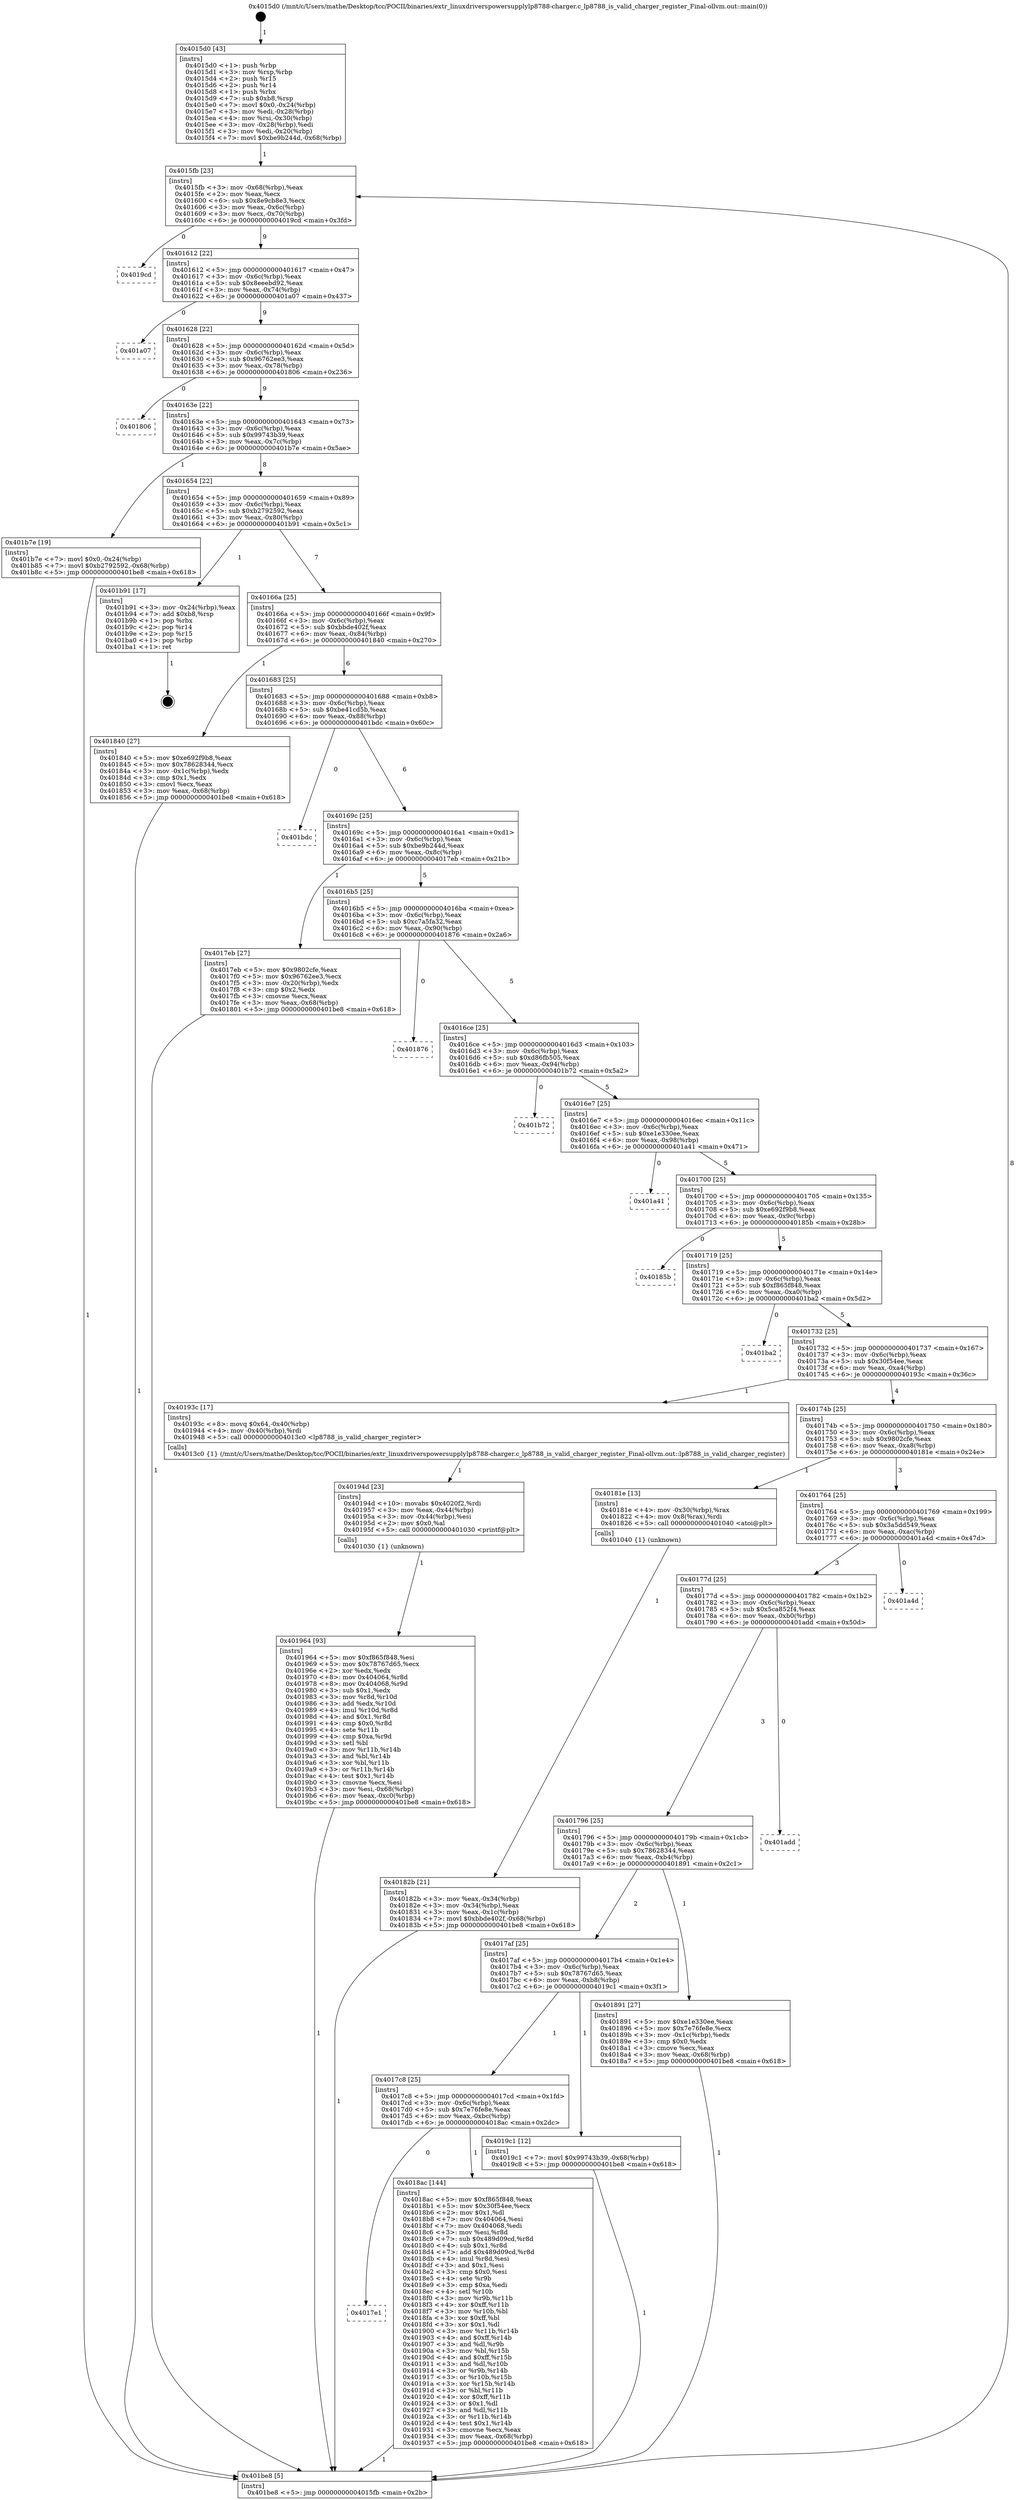 digraph "0x4015d0" {
  label = "0x4015d0 (/mnt/c/Users/mathe/Desktop/tcc/POCII/binaries/extr_linuxdriverspowersupplylp8788-charger.c_lp8788_is_valid_charger_register_Final-ollvm.out::main(0))"
  labelloc = "t"
  node[shape=record]

  Entry [label="",width=0.3,height=0.3,shape=circle,fillcolor=black,style=filled]
  "0x4015fb" [label="{
     0x4015fb [23]\l
     | [instrs]\l
     &nbsp;&nbsp;0x4015fb \<+3\>: mov -0x68(%rbp),%eax\l
     &nbsp;&nbsp;0x4015fe \<+2\>: mov %eax,%ecx\l
     &nbsp;&nbsp;0x401600 \<+6\>: sub $0x8e9cb8e3,%ecx\l
     &nbsp;&nbsp;0x401606 \<+3\>: mov %eax,-0x6c(%rbp)\l
     &nbsp;&nbsp;0x401609 \<+3\>: mov %ecx,-0x70(%rbp)\l
     &nbsp;&nbsp;0x40160c \<+6\>: je 00000000004019cd \<main+0x3fd\>\l
  }"]
  "0x4019cd" [label="{
     0x4019cd\l
  }", style=dashed]
  "0x401612" [label="{
     0x401612 [22]\l
     | [instrs]\l
     &nbsp;&nbsp;0x401612 \<+5\>: jmp 0000000000401617 \<main+0x47\>\l
     &nbsp;&nbsp;0x401617 \<+3\>: mov -0x6c(%rbp),%eax\l
     &nbsp;&nbsp;0x40161a \<+5\>: sub $0x8eeebd92,%eax\l
     &nbsp;&nbsp;0x40161f \<+3\>: mov %eax,-0x74(%rbp)\l
     &nbsp;&nbsp;0x401622 \<+6\>: je 0000000000401a07 \<main+0x437\>\l
  }"]
  Exit [label="",width=0.3,height=0.3,shape=circle,fillcolor=black,style=filled,peripheries=2]
  "0x401a07" [label="{
     0x401a07\l
  }", style=dashed]
  "0x401628" [label="{
     0x401628 [22]\l
     | [instrs]\l
     &nbsp;&nbsp;0x401628 \<+5\>: jmp 000000000040162d \<main+0x5d\>\l
     &nbsp;&nbsp;0x40162d \<+3\>: mov -0x6c(%rbp),%eax\l
     &nbsp;&nbsp;0x401630 \<+5\>: sub $0x96762ee3,%eax\l
     &nbsp;&nbsp;0x401635 \<+3\>: mov %eax,-0x78(%rbp)\l
     &nbsp;&nbsp;0x401638 \<+6\>: je 0000000000401806 \<main+0x236\>\l
  }"]
  "0x401964" [label="{
     0x401964 [93]\l
     | [instrs]\l
     &nbsp;&nbsp;0x401964 \<+5\>: mov $0xf865f848,%esi\l
     &nbsp;&nbsp;0x401969 \<+5\>: mov $0x78767d65,%ecx\l
     &nbsp;&nbsp;0x40196e \<+2\>: xor %edx,%edx\l
     &nbsp;&nbsp;0x401970 \<+8\>: mov 0x404064,%r8d\l
     &nbsp;&nbsp;0x401978 \<+8\>: mov 0x404068,%r9d\l
     &nbsp;&nbsp;0x401980 \<+3\>: sub $0x1,%edx\l
     &nbsp;&nbsp;0x401983 \<+3\>: mov %r8d,%r10d\l
     &nbsp;&nbsp;0x401986 \<+3\>: add %edx,%r10d\l
     &nbsp;&nbsp;0x401989 \<+4\>: imul %r10d,%r8d\l
     &nbsp;&nbsp;0x40198d \<+4\>: and $0x1,%r8d\l
     &nbsp;&nbsp;0x401991 \<+4\>: cmp $0x0,%r8d\l
     &nbsp;&nbsp;0x401995 \<+4\>: sete %r11b\l
     &nbsp;&nbsp;0x401999 \<+4\>: cmp $0xa,%r9d\l
     &nbsp;&nbsp;0x40199d \<+3\>: setl %bl\l
     &nbsp;&nbsp;0x4019a0 \<+3\>: mov %r11b,%r14b\l
     &nbsp;&nbsp;0x4019a3 \<+3\>: and %bl,%r14b\l
     &nbsp;&nbsp;0x4019a6 \<+3\>: xor %bl,%r11b\l
     &nbsp;&nbsp;0x4019a9 \<+3\>: or %r11b,%r14b\l
     &nbsp;&nbsp;0x4019ac \<+4\>: test $0x1,%r14b\l
     &nbsp;&nbsp;0x4019b0 \<+3\>: cmovne %ecx,%esi\l
     &nbsp;&nbsp;0x4019b3 \<+3\>: mov %esi,-0x68(%rbp)\l
     &nbsp;&nbsp;0x4019b6 \<+6\>: mov %eax,-0xc0(%rbp)\l
     &nbsp;&nbsp;0x4019bc \<+5\>: jmp 0000000000401be8 \<main+0x618\>\l
  }"]
  "0x401806" [label="{
     0x401806\l
  }", style=dashed]
  "0x40163e" [label="{
     0x40163e [22]\l
     | [instrs]\l
     &nbsp;&nbsp;0x40163e \<+5\>: jmp 0000000000401643 \<main+0x73\>\l
     &nbsp;&nbsp;0x401643 \<+3\>: mov -0x6c(%rbp),%eax\l
     &nbsp;&nbsp;0x401646 \<+5\>: sub $0x99743b39,%eax\l
     &nbsp;&nbsp;0x40164b \<+3\>: mov %eax,-0x7c(%rbp)\l
     &nbsp;&nbsp;0x40164e \<+6\>: je 0000000000401b7e \<main+0x5ae\>\l
  }"]
  "0x40194d" [label="{
     0x40194d [23]\l
     | [instrs]\l
     &nbsp;&nbsp;0x40194d \<+10\>: movabs $0x4020f2,%rdi\l
     &nbsp;&nbsp;0x401957 \<+3\>: mov %eax,-0x44(%rbp)\l
     &nbsp;&nbsp;0x40195a \<+3\>: mov -0x44(%rbp),%esi\l
     &nbsp;&nbsp;0x40195d \<+2\>: mov $0x0,%al\l
     &nbsp;&nbsp;0x40195f \<+5\>: call 0000000000401030 \<printf@plt\>\l
     | [calls]\l
     &nbsp;&nbsp;0x401030 \{1\} (unknown)\l
  }"]
  "0x401b7e" [label="{
     0x401b7e [19]\l
     | [instrs]\l
     &nbsp;&nbsp;0x401b7e \<+7\>: movl $0x0,-0x24(%rbp)\l
     &nbsp;&nbsp;0x401b85 \<+7\>: movl $0xb2792592,-0x68(%rbp)\l
     &nbsp;&nbsp;0x401b8c \<+5\>: jmp 0000000000401be8 \<main+0x618\>\l
  }"]
  "0x401654" [label="{
     0x401654 [22]\l
     | [instrs]\l
     &nbsp;&nbsp;0x401654 \<+5\>: jmp 0000000000401659 \<main+0x89\>\l
     &nbsp;&nbsp;0x401659 \<+3\>: mov -0x6c(%rbp),%eax\l
     &nbsp;&nbsp;0x40165c \<+5\>: sub $0xb2792592,%eax\l
     &nbsp;&nbsp;0x401661 \<+3\>: mov %eax,-0x80(%rbp)\l
     &nbsp;&nbsp;0x401664 \<+6\>: je 0000000000401b91 \<main+0x5c1\>\l
  }"]
  "0x4017e1" [label="{
     0x4017e1\l
  }", style=dashed]
  "0x401b91" [label="{
     0x401b91 [17]\l
     | [instrs]\l
     &nbsp;&nbsp;0x401b91 \<+3\>: mov -0x24(%rbp),%eax\l
     &nbsp;&nbsp;0x401b94 \<+7\>: add $0xb8,%rsp\l
     &nbsp;&nbsp;0x401b9b \<+1\>: pop %rbx\l
     &nbsp;&nbsp;0x401b9c \<+2\>: pop %r14\l
     &nbsp;&nbsp;0x401b9e \<+2\>: pop %r15\l
     &nbsp;&nbsp;0x401ba0 \<+1\>: pop %rbp\l
     &nbsp;&nbsp;0x401ba1 \<+1\>: ret\l
  }"]
  "0x40166a" [label="{
     0x40166a [25]\l
     | [instrs]\l
     &nbsp;&nbsp;0x40166a \<+5\>: jmp 000000000040166f \<main+0x9f\>\l
     &nbsp;&nbsp;0x40166f \<+3\>: mov -0x6c(%rbp),%eax\l
     &nbsp;&nbsp;0x401672 \<+5\>: sub $0xbbde402f,%eax\l
     &nbsp;&nbsp;0x401677 \<+6\>: mov %eax,-0x84(%rbp)\l
     &nbsp;&nbsp;0x40167d \<+6\>: je 0000000000401840 \<main+0x270\>\l
  }"]
  "0x4018ac" [label="{
     0x4018ac [144]\l
     | [instrs]\l
     &nbsp;&nbsp;0x4018ac \<+5\>: mov $0xf865f848,%eax\l
     &nbsp;&nbsp;0x4018b1 \<+5\>: mov $0x30f54ee,%ecx\l
     &nbsp;&nbsp;0x4018b6 \<+2\>: mov $0x1,%dl\l
     &nbsp;&nbsp;0x4018b8 \<+7\>: mov 0x404064,%esi\l
     &nbsp;&nbsp;0x4018bf \<+7\>: mov 0x404068,%edi\l
     &nbsp;&nbsp;0x4018c6 \<+3\>: mov %esi,%r8d\l
     &nbsp;&nbsp;0x4018c9 \<+7\>: sub $0x489d09cd,%r8d\l
     &nbsp;&nbsp;0x4018d0 \<+4\>: sub $0x1,%r8d\l
     &nbsp;&nbsp;0x4018d4 \<+7\>: add $0x489d09cd,%r8d\l
     &nbsp;&nbsp;0x4018db \<+4\>: imul %r8d,%esi\l
     &nbsp;&nbsp;0x4018df \<+3\>: and $0x1,%esi\l
     &nbsp;&nbsp;0x4018e2 \<+3\>: cmp $0x0,%esi\l
     &nbsp;&nbsp;0x4018e5 \<+4\>: sete %r9b\l
     &nbsp;&nbsp;0x4018e9 \<+3\>: cmp $0xa,%edi\l
     &nbsp;&nbsp;0x4018ec \<+4\>: setl %r10b\l
     &nbsp;&nbsp;0x4018f0 \<+3\>: mov %r9b,%r11b\l
     &nbsp;&nbsp;0x4018f3 \<+4\>: xor $0xff,%r11b\l
     &nbsp;&nbsp;0x4018f7 \<+3\>: mov %r10b,%bl\l
     &nbsp;&nbsp;0x4018fa \<+3\>: xor $0xff,%bl\l
     &nbsp;&nbsp;0x4018fd \<+3\>: xor $0x1,%dl\l
     &nbsp;&nbsp;0x401900 \<+3\>: mov %r11b,%r14b\l
     &nbsp;&nbsp;0x401903 \<+4\>: and $0xff,%r14b\l
     &nbsp;&nbsp;0x401907 \<+3\>: and %dl,%r9b\l
     &nbsp;&nbsp;0x40190a \<+3\>: mov %bl,%r15b\l
     &nbsp;&nbsp;0x40190d \<+4\>: and $0xff,%r15b\l
     &nbsp;&nbsp;0x401911 \<+3\>: and %dl,%r10b\l
     &nbsp;&nbsp;0x401914 \<+3\>: or %r9b,%r14b\l
     &nbsp;&nbsp;0x401917 \<+3\>: or %r10b,%r15b\l
     &nbsp;&nbsp;0x40191a \<+3\>: xor %r15b,%r14b\l
     &nbsp;&nbsp;0x40191d \<+3\>: or %bl,%r11b\l
     &nbsp;&nbsp;0x401920 \<+4\>: xor $0xff,%r11b\l
     &nbsp;&nbsp;0x401924 \<+3\>: or $0x1,%dl\l
     &nbsp;&nbsp;0x401927 \<+3\>: and %dl,%r11b\l
     &nbsp;&nbsp;0x40192a \<+3\>: or %r11b,%r14b\l
     &nbsp;&nbsp;0x40192d \<+4\>: test $0x1,%r14b\l
     &nbsp;&nbsp;0x401931 \<+3\>: cmovne %ecx,%eax\l
     &nbsp;&nbsp;0x401934 \<+3\>: mov %eax,-0x68(%rbp)\l
     &nbsp;&nbsp;0x401937 \<+5\>: jmp 0000000000401be8 \<main+0x618\>\l
  }"]
  "0x401840" [label="{
     0x401840 [27]\l
     | [instrs]\l
     &nbsp;&nbsp;0x401840 \<+5\>: mov $0xe692f9b8,%eax\l
     &nbsp;&nbsp;0x401845 \<+5\>: mov $0x78628344,%ecx\l
     &nbsp;&nbsp;0x40184a \<+3\>: mov -0x1c(%rbp),%edx\l
     &nbsp;&nbsp;0x40184d \<+3\>: cmp $0x1,%edx\l
     &nbsp;&nbsp;0x401850 \<+3\>: cmovl %ecx,%eax\l
     &nbsp;&nbsp;0x401853 \<+3\>: mov %eax,-0x68(%rbp)\l
     &nbsp;&nbsp;0x401856 \<+5\>: jmp 0000000000401be8 \<main+0x618\>\l
  }"]
  "0x401683" [label="{
     0x401683 [25]\l
     | [instrs]\l
     &nbsp;&nbsp;0x401683 \<+5\>: jmp 0000000000401688 \<main+0xb8\>\l
     &nbsp;&nbsp;0x401688 \<+3\>: mov -0x6c(%rbp),%eax\l
     &nbsp;&nbsp;0x40168b \<+5\>: sub $0xbe41cd5b,%eax\l
     &nbsp;&nbsp;0x401690 \<+6\>: mov %eax,-0x88(%rbp)\l
     &nbsp;&nbsp;0x401696 \<+6\>: je 0000000000401bdc \<main+0x60c\>\l
  }"]
  "0x4017c8" [label="{
     0x4017c8 [25]\l
     | [instrs]\l
     &nbsp;&nbsp;0x4017c8 \<+5\>: jmp 00000000004017cd \<main+0x1fd\>\l
     &nbsp;&nbsp;0x4017cd \<+3\>: mov -0x6c(%rbp),%eax\l
     &nbsp;&nbsp;0x4017d0 \<+5\>: sub $0x7e76fe8e,%eax\l
     &nbsp;&nbsp;0x4017d5 \<+6\>: mov %eax,-0xbc(%rbp)\l
     &nbsp;&nbsp;0x4017db \<+6\>: je 00000000004018ac \<main+0x2dc\>\l
  }"]
  "0x401bdc" [label="{
     0x401bdc\l
  }", style=dashed]
  "0x40169c" [label="{
     0x40169c [25]\l
     | [instrs]\l
     &nbsp;&nbsp;0x40169c \<+5\>: jmp 00000000004016a1 \<main+0xd1\>\l
     &nbsp;&nbsp;0x4016a1 \<+3\>: mov -0x6c(%rbp),%eax\l
     &nbsp;&nbsp;0x4016a4 \<+5\>: sub $0xbe9b244d,%eax\l
     &nbsp;&nbsp;0x4016a9 \<+6\>: mov %eax,-0x8c(%rbp)\l
     &nbsp;&nbsp;0x4016af \<+6\>: je 00000000004017eb \<main+0x21b\>\l
  }"]
  "0x4019c1" [label="{
     0x4019c1 [12]\l
     | [instrs]\l
     &nbsp;&nbsp;0x4019c1 \<+7\>: movl $0x99743b39,-0x68(%rbp)\l
     &nbsp;&nbsp;0x4019c8 \<+5\>: jmp 0000000000401be8 \<main+0x618\>\l
  }"]
  "0x4017eb" [label="{
     0x4017eb [27]\l
     | [instrs]\l
     &nbsp;&nbsp;0x4017eb \<+5\>: mov $0x9802cfe,%eax\l
     &nbsp;&nbsp;0x4017f0 \<+5\>: mov $0x96762ee3,%ecx\l
     &nbsp;&nbsp;0x4017f5 \<+3\>: mov -0x20(%rbp),%edx\l
     &nbsp;&nbsp;0x4017f8 \<+3\>: cmp $0x2,%edx\l
     &nbsp;&nbsp;0x4017fb \<+3\>: cmovne %ecx,%eax\l
     &nbsp;&nbsp;0x4017fe \<+3\>: mov %eax,-0x68(%rbp)\l
     &nbsp;&nbsp;0x401801 \<+5\>: jmp 0000000000401be8 \<main+0x618\>\l
  }"]
  "0x4016b5" [label="{
     0x4016b5 [25]\l
     | [instrs]\l
     &nbsp;&nbsp;0x4016b5 \<+5\>: jmp 00000000004016ba \<main+0xea\>\l
     &nbsp;&nbsp;0x4016ba \<+3\>: mov -0x6c(%rbp),%eax\l
     &nbsp;&nbsp;0x4016bd \<+5\>: sub $0xc7a5fa32,%eax\l
     &nbsp;&nbsp;0x4016c2 \<+6\>: mov %eax,-0x90(%rbp)\l
     &nbsp;&nbsp;0x4016c8 \<+6\>: je 0000000000401876 \<main+0x2a6\>\l
  }"]
  "0x401be8" [label="{
     0x401be8 [5]\l
     | [instrs]\l
     &nbsp;&nbsp;0x401be8 \<+5\>: jmp 00000000004015fb \<main+0x2b\>\l
  }"]
  "0x4015d0" [label="{
     0x4015d0 [43]\l
     | [instrs]\l
     &nbsp;&nbsp;0x4015d0 \<+1\>: push %rbp\l
     &nbsp;&nbsp;0x4015d1 \<+3\>: mov %rsp,%rbp\l
     &nbsp;&nbsp;0x4015d4 \<+2\>: push %r15\l
     &nbsp;&nbsp;0x4015d6 \<+2\>: push %r14\l
     &nbsp;&nbsp;0x4015d8 \<+1\>: push %rbx\l
     &nbsp;&nbsp;0x4015d9 \<+7\>: sub $0xb8,%rsp\l
     &nbsp;&nbsp;0x4015e0 \<+7\>: movl $0x0,-0x24(%rbp)\l
     &nbsp;&nbsp;0x4015e7 \<+3\>: mov %edi,-0x28(%rbp)\l
     &nbsp;&nbsp;0x4015ea \<+4\>: mov %rsi,-0x30(%rbp)\l
     &nbsp;&nbsp;0x4015ee \<+3\>: mov -0x28(%rbp),%edi\l
     &nbsp;&nbsp;0x4015f1 \<+3\>: mov %edi,-0x20(%rbp)\l
     &nbsp;&nbsp;0x4015f4 \<+7\>: movl $0xbe9b244d,-0x68(%rbp)\l
  }"]
  "0x4017af" [label="{
     0x4017af [25]\l
     | [instrs]\l
     &nbsp;&nbsp;0x4017af \<+5\>: jmp 00000000004017b4 \<main+0x1e4\>\l
     &nbsp;&nbsp;0x4017b4 \<+3\>: mov -0x6c(%rbp),%eax\l
     &nbsp;&nbsp;0x4017b7 \<+5\>: sub $0x78767d65,%eax\l
     &nbsp;&nbsp;0x4017bc \<+6\>: mov %eax,-0xb8(%rbp)\l
     &nbsp;&nbsp;0x4017c2 \<+6\>: je 00000000004019c1 \<main+0x3f1\>\l
  }"]
  "0x401876" [label="{
     0x401876\l
  }", style=dashed]
  "0x4016ce" [label="{
     0x4016ce [25]\l
     | [instrs]\l
     &nbsp;&nbsp;0x4016ce \<+5\>: jmp 00000000004016d3 \<main+0x103\>\l
     &nbsp;&nbsp;0x4016d3 \<+3\>: mov -0x6c(%rbp),%eax\l
     &nbsp;&nbsp;0x4016d6 \<+5\>: sub $0xd86fb505,%eax\l
     &nbsp;&nbsp;0x4016db \<+6\>: mov %eax,-0x94(%rbp)\l
     &nbsp;&nbsp;0x4016e1 \<+6\>: je 0000000000401b72 \<main+0x5a2\>\l
  }"]
  "0x401891" [label="{
     0x401891 [27]\l
     | [instrs]\l
     &nbsp;&nbsp;0x401891 \<+5\>: mov $0xe1e330ee,%eax\l
     &nbsp;&nbsp;0x401896 \<+5\>: mov $0x7e76fe8e,%ecx\l
     &nbsp;&nbsp;0x40189b \<+3\>: mov -0x1c(%rbp),%edx\l
     &nbsp;&nbsp;0x40189e \<+3\>: cmp $0x0,%edx\l
     &nbsp;&nbsp;0x4018a1 \<+3\>: cmove %ecx,%eax\l
     &nbsp;&nbsp;0x4018a4 \<+3\>: mov %eax,-0x68(%rbp)\l
     &nbsp;&nbsp;0x4018a7 \<+5\>: jmp 0000000000401be8 \<main+0x618\>\l
  }"]
  "0x401b72" [label="{
     0x401b72\l
  }", style=dashed]
  "0x4016e7" [label="{
     0x4016e7 [25]\l
     | [instrs]\l
     &nbsp;&nbsp;0x4016e7 \<+5\>: jmp 00000000004016ec \<main+0x11c\>\l
     &nbsp;&nbsp;0x4016ec \<+3\>: mov -0x6c(%rbp),%eax\l
     &nbsp;&nbsp;0x4016ef \<+5\>: sub $0xe1e330ee,%eax\l
     &nbsp;&nbsp;0x4016f4 \<+6\>: mov %eax,-0x98(%rbp)\l
     &nbsp;&nbsp;0x4016fa \<+6\>: je 0000000000401a41 \<main+0x471\>\l
  }"]
  "0x401796" [label="{
     0x401796 [25]\l
     | [instrs]\l
     &nbsp;&nbsp;0x401796 \<+5\>: jmp 000000000040179b \<main+0x1cb\>\l
     &nbsp;&nbsp;0x40179b \<+3\>: mov -0x6c(%rbp),%eax\l
     &nbsp;&nbsp;0x40179e \<+5\>: sub $0x78628344,%eax\l
     &nbsp;&nbsp;0x4017a3 \<+6\>: mov %eax,-0xb4(%rbp)\l
     &nbsp;&nbsp;0x4017a9 \<+6\>: je 0000000000401891 \<main+0x2c1\>\l
  }"]
  "0x401a41" [label="{
     0x401a41\l
  }", style=dashed]
  "0x401700" [label="{
     0x401700 [25]\l
     | [instrs]\l
     &nbsp;&nbsp;0x401700 \<+5\>: jmp 0000000000401705 \<main+0x135\>\l
     &nbsp;&nbsp;0x401705 \<+3\>: mov -0x6c(%rbp),%eax\l
     &nbsp;&nbsp;0x401708 \<+5\>: sub $0xe692f9b8,%eax\l
     &nbsp;&nbsp;0x40170d \<+6\>: mov %eax,-0x9c(%rbp)\l
     &nbsp;&nbsp;0x401713 \<+6\>: je 000000000040185b \<main+0x28b\>\l
  }"]
  "0x401add" [label="{
     0x401add\l
  }", style=dashed]
  "0x40185b" [label="{
     0x40185b\l
  }", style=dashed]
  "0x401719" [label="{
     0x401719 [25]\l
     | [instrs]\l
     &nbsp;&nbsp;0x401719 \<+5\>: jmp 000000000040171e \<main+0x14e\>\l
     &nbsp;&nbsp;0x40171e \<+3\>: mov -0x6c(%rbp),%eax\l
     &nbsp;&nbsp;0x401721 \<+5\>: sub $0xf865f848,%eax\l
     &nbsp;&nbsp;0x401726 \<+6\>: mov %eax,-0xa0(%rbp)\l
     &nbsp;&nbsp;0x40172c \<+6\>: je 0000000000401ba2 \<main+0x5d2\>\l
  }"]
  "0x40177d" [label="{
     0x40177d [25]\l
     | [instrs]\l
     &nbsp;&nbsp;0x40177d \<+5\>: jmp 0000000000401782 \<main+0x1b2\>\l
     &nbsp;&nbsp;0x401782 \<+3\>: mov -0x6c(%rbp),%eax\l
     &nbsp;&nbsp;0x401785 \<+5\>: sub $0x5ca852f4,%eax\l
     &nbsp;&nbsp;0x40178a \<+6\>: mov %eax,-0xb0(%rbp)\l
     &nbsp;&nbsp;0x401790 \<+6\>: je 0000000000401add \<main+0x50d\>\l
  }"]
  "0x401ba2" [label="{
     0x401ba2\l
  }", style=dashed]
  "0x401732" [label="{
     0x401732 [25]\l
     | [instrs]\l
     &nbsp;&nbsp;0x401732 \<+5\>: jmp 0000000000401737 \<main+0x167\>\l
     &nbsp;&nbsp;0x401737 \<+3\>: mov -0x6c(%rbp),%eax\l
     &nbsp;&nbsp;0x40173a \<+5\>: sub $0x30f54ee,%eax\l
     &nbsp;&nbsp;0x40173f \<+6\>: mov %eax,-0xa4(%rbp)\l
     &nbsp;&nbsp;0x401745 \<+6\>: je 000000000040193c \<main+0x36c\>\l
  }"]
  "0x401a4d" [label="{
     0x401a4d\l
  }", style=dashed]
  "0x40193c" [label="{
     0x40193c [17]\l
     | [instrs]\l
     &nbsp;&nbsp;0x40193c \<+8\>: movq $0x64,-0x40(%rbp)\l
     &nbsp;&nbsp;0x401944 \<+4\>: mov -0x40(%rbp),%rdi\l
     &nbsp;&nbsp;0x401948 \<+5\>: call 00000000004013c0 \<lp8788_is_valid_charger_register\>\l
     | [calls]\l
     &nbsp;&nbsp;0x4013c0 \{1\} (/mnt/c/Users/mathe/Desktop/tcc/POCII/binaries/extr_linuxdriverspowersupplylp8788-charger.c_lp8788_is_valid_charger_register_Final-ollvm.out::lp8788_is_valid_charger_register)\l
  }"]
  "0x40174b" [label="{
     0x40174b [25]\l
     | [instrs]\l
     &nbsp;&nbsp;0x40174b \<+5\>: jmp 0000000000401750 \<main+0x180\>\l
     &nbsp;&nbsp;0x401750 \<+3\>: mov -0x6c(%rbp),%eax\l
     &nbsp;&nbsp;0x401753 \<+5\>: sub $0x9802cfe,%eax\l
     &nbsp;&nbsp;0x401758 \<+6\>: mov %eax,-0xa8(%rbp)\l
     &nbsp;&nbsp;0x40175e \<+6\>: je 000000000040181e \<main+0x24e\>\l
  }"]
  "0x40182b" [label="{
     0x40182b [21]\l
     | [instrs]\l
     &nbsp;&nbsp;0x40182b \<+3\>: mov %eax,-0x34(%rbp)\l
     &nbsp;&nbsp;0x40182e \<+3\>: mov -0x34(%rbp),%eax\l
     &nbsp;&nbsp;0x401831 \<+3\>: mov %eax,-0x1c(%rbp)\l
     &nbsp;&nbsp;0x401834 \<+7\>: movl $0xbbde402f,-0x68(%rbp)\l
     &nbsp;&nbsp;0x40183b \<+5\>: jmp 0000000000401be8 \<main+0x618\>\l
  }"]
  "0x40181e" [label="{
     0x40181e [13]\l
     | [instrs]\l
     &nbsp;&nbsp;0x40181e \<+4\>: mov -0x30(%rbp),%rax\l
     &nbsp;&nbsp;0x401822 \<+4\>: mov 0x8(%rax),%rdi\l
     &nbsp;&nbsp;0x401826 \<+5\>: call 0000000000401040 \<atoi@plt\>\l
     | [calls]\l
     &nbsp;&nbsp;0x401040 \{1\} (unknown)\l
  }"]
  "0x401764" [label="{
     0x401764 [25]\l
     | [instrs]\l
     &nbsp;&nbsp;0x401764 \<+5\>: jmp 0000000000401769 \<main+0x199\>\l
     &nbsp;&nbsp;0x401769 \<+3\>: mov -0x6c(%rbp),%eax\l
     &nbsp;&nbsp;0x40176c \<+5\>: sub $0x3a5dd549,%eax\l
     &nbsp;&nbsp;0x401771 \<+6\>: mov %eax,-0xac(%rbp)\l
     &nbsp;&nbsp;0x401777 \<+6\>: je 0000000000401a4d \<main+0x47d\>\l
  }"]
  Entry -> "0x4015d0" [label=" 1"]
  "0x4015fb" -> "0x4019cd" [label=" 0"]
  "0x4015fb" -> "0x401612" [label=" 9"]
  "0x401b91" -> Exit [label=" 1"]
  "0x401612" -> "0x401a07" [label=" 0"]
  "0x401612" -> "0x401628" [label=" 9"]
  "0x401b7e" -> "0x401be8" [label=" 1"]
  "0x401628" -> "0x401806" [label=" 0"]
  "0x401628" -> "0x40163e" [label=" 9"]
  "0x4019c1" -> "0x401be8" [label=" 1"]
  "0x40163e" -> "0x401b7e" [label=" 1"]
  "0x40163e" -> "0x401654" [label=" 8"]
  "0x401964" -> "0x401be8" [label=" 1"]
  "0x401654" -> "0x401b91" [label=" 1"]
  "0x401654" -> "0x40166a" [label=" 7"]
  "0x40194d" -> "0x401964" [label=" 1"]
  "0x40166a" -> "0x401840" [label=" 1"]
  "0x40166a" -> "0x401683" [label=" 6"]
  "0x40193c" -> "0x40194d" [label=" 1"]
  "0x401683" -> "0x401bdc" [label=" 0"]
  "0x401683" -> "0x40169c" [label=" 6"]
  "0x4017c8" -> "0x4017e1" [label=" 0"]
  "0x40169c" -> "0x4017eb" [label=" 1"]
  "0x40169c" -> "0x4016b5" [label=" 5"]
  "0x4017eb" -> "0x401be8" [label=" 1"]
  "0x4015d0" -> "0x4015fb" [label=" 1"]
  "0x401be8" -> "0x4015fb" [label=" 8"]
  "0x4017c8" -> "0x4018ac" [label=" 1"]
  "0x4016b5" -> "0x401876" [label=" 0"]
  "0x4016b5" -> "0x4016ce" [label=" 5"]
  "0x4017af" -> "0x4017c8" [label=" 1"]
  "0x4016ce" -> "0x401b72" [label=" 0"]
  "0x4016ce" -> "0x4016e7" [label=" 5"]
  "0x4017af" -> "0x4019c1" [label=" 1"]
  "0x4016e7" -> "0x401a41" [label=" 0"]
  "0x4016e7" -> "0x401700" [label=" 5"]
  "0x401891" -> "0x401be8" [label=" 1"]
  "0x401700" -> "0x40185b" [label=" 0"]
  "0x401700" -> "0x401719" [label=" 5"]
  "0x401796" -> "0x4017af" [label=" 2"]
  "0x401719" -> "0x401ba2" [label=" 0"]
  "0x401719" -> "0x401732" [label=" 5"]
  "0x4018ac" -> "0x401be8" [label=" 1"]
  "0x401732" -> "0x40193c" [label=" 1"]
  "0x401732" -> "0x40174b" [label=" 4"]
  "0x40177d" -> "0x401796" [label=" 3"]
  "0x40174b" -> "0x40181e" [label=" 1"]
  "0x40174b" -> "0x401764" [label=" 3"]
  "0x40181e" -> "0x40182b" [label=" 1"]
  "0x40182b" -> "0x401be8" [label=" 1"]
  "0x401840" -> "0x401be8" [label=" 1"]
  "0x40177d" -> "0x401add" [label=" 0"]
  "0x401764" -> "0x401a4d" [label=" 0"]
  "0x401764" -> "0x40177d" [label=" 3"]
  "0x401796" -> "0x401891" [label=" 1"]
}
